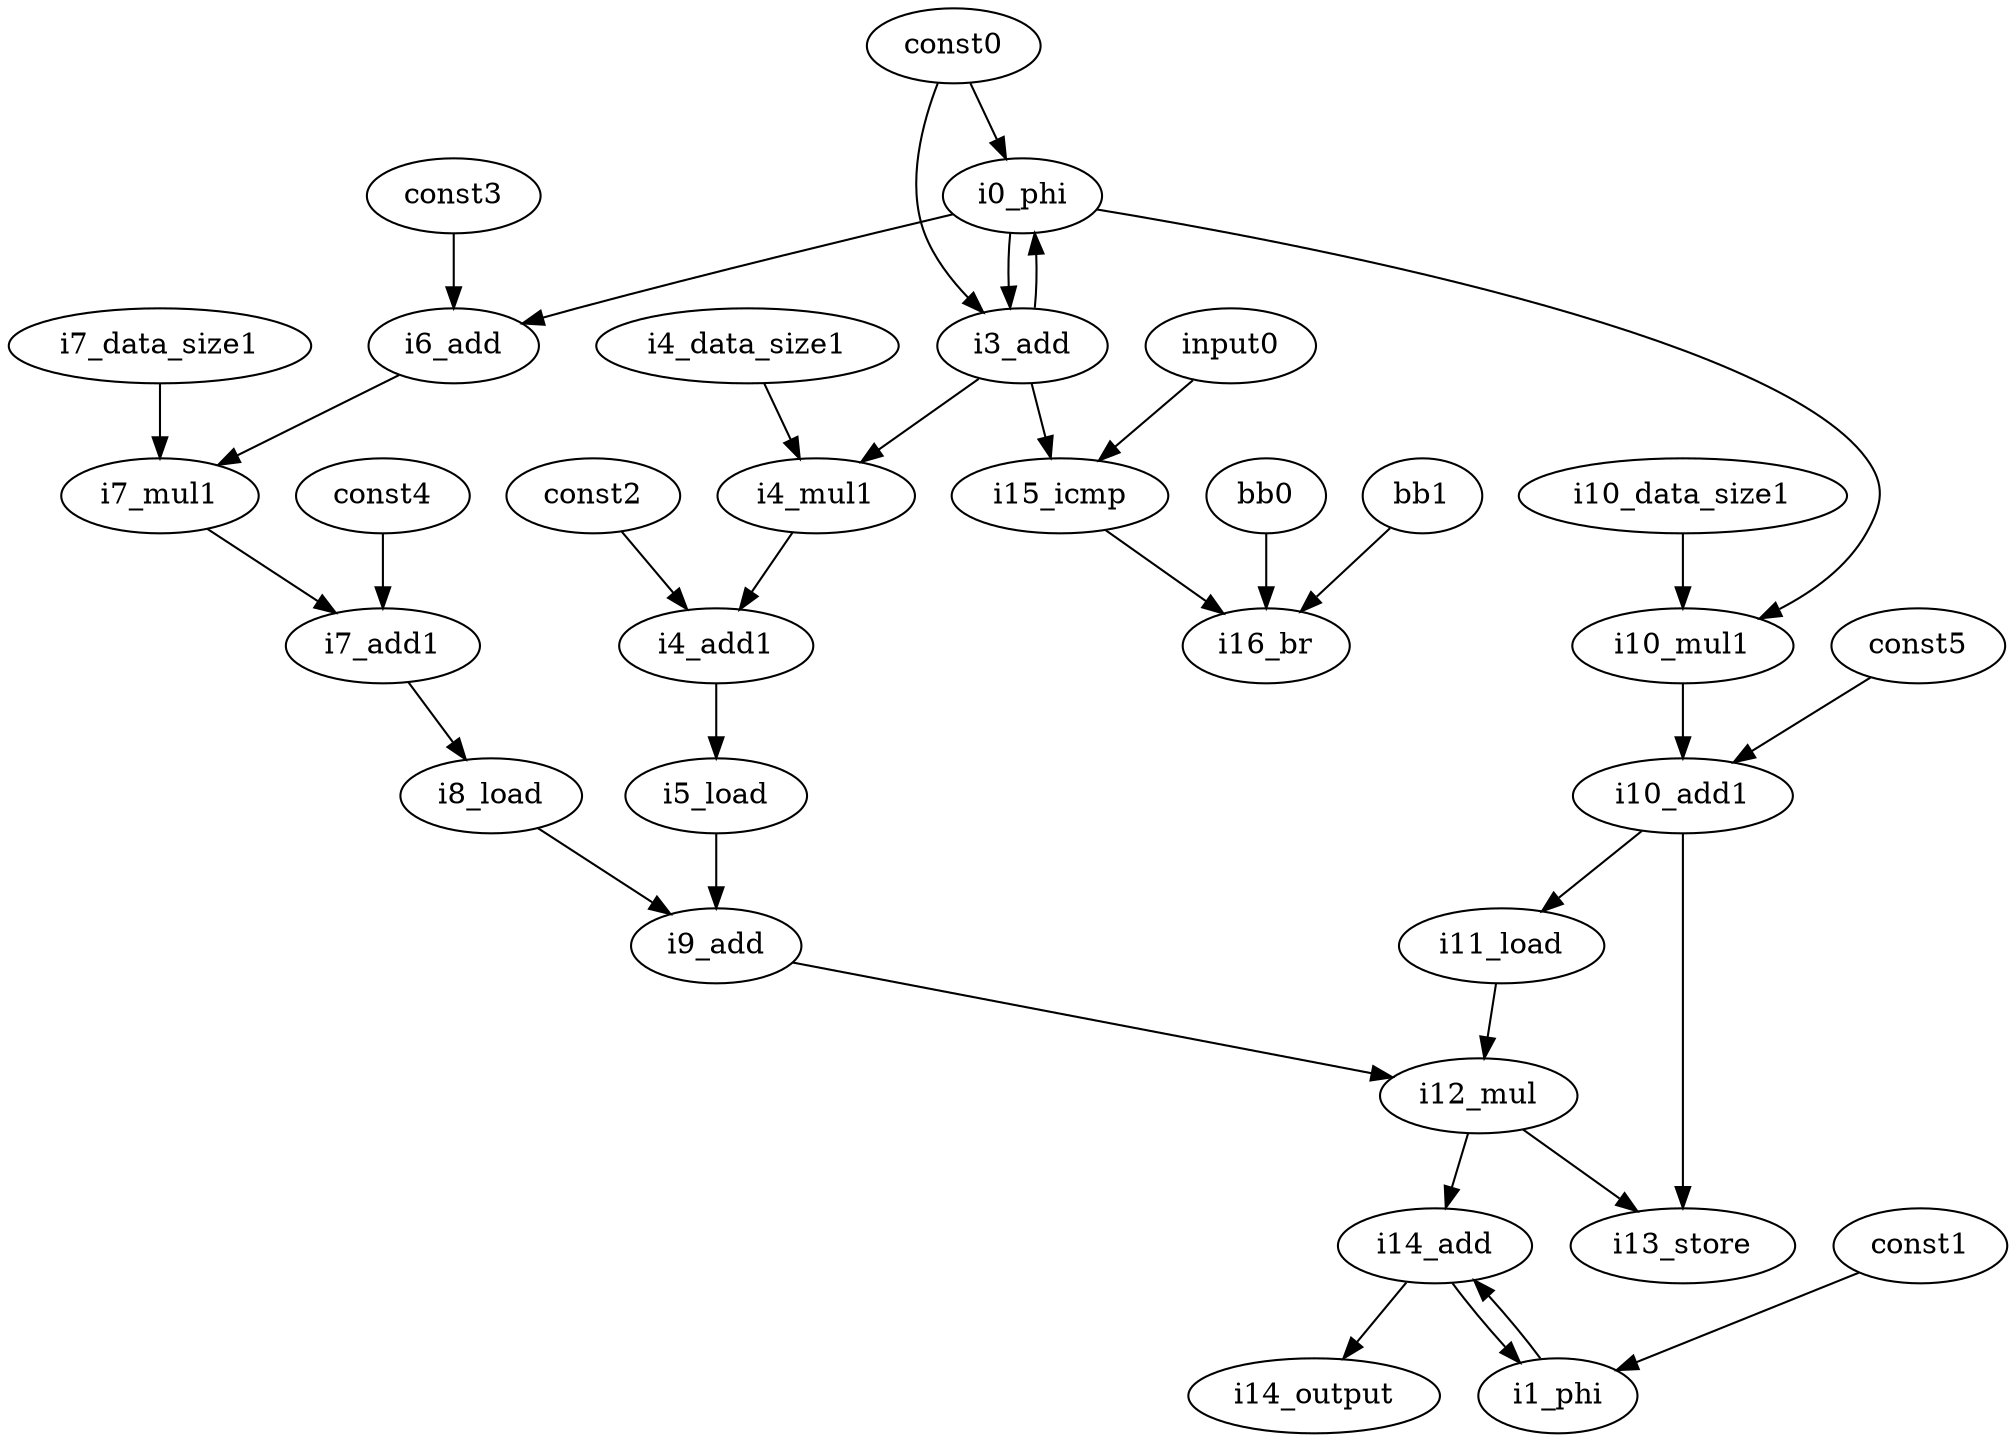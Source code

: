 digraph G {
    const0 [opcode=const, constVal="1"];
    i0_phi [opcode=phi];
    const1 [opcode=const, constVal="0"];
    i1_phi [opcode=phi];
    i3_add [opcode=add];
    const2 [opcode=const, constVal="2560"];
    i4_data_size1 [opcode=const, constVal="4"];
    i4_mul1 [opcode=mul];
    i4_add1 [opcode=add];
    i5_load [opcode=load];
    const3 [opcode=const, constVal="-1"];
    i6_add [opcode=add];
    const4 [opcode=const, constVal="2816"];
    i7_data_size1 [opcode=const, constVal="4"];
    i7_mul1 [opcode=mul];
    i7_add1 [opcode=add];
    i8_load [opcode=load];
    i9_add [opcode=add];
    const5 [opcode=const, constVal="3072"];
    i10_data_size1 [opcode=const, constVal="4"];
    i10_mul1 [opcode=mul];
    i10_add1 [opcode=add];
    i11_load [opcode=load];
    i12_mul [opcode=mul];
    i13_store [opcode=store];
    i14_add [opcode=add];
    input0 [opcode=input];
    i15_icmp [opcode=icmp];
    bb0 [opcode=input];
    bb1 [opcode=input];
    i16_br [opcode=br];
    i14_output [opcode=output];
    const0 -> i0_phi [operand=LHS];
    const0 -> i3_add [operand=any2input];
    i0_phi -> i3_add [operand=any2input];
    i0_phi -> i6_add [operand=any2input];
    i0_phi -> i10_mul1 [operand=any2input];
    const1 -> i1_phi [operand=LHS];
    i1_phi -> i14_add [operand=any2input];
    i3_add -> i0_phi [operand=RHS];
    i3_add -> i4_mul1 [operand=any2input];
    i3_add -> i15_icmp [operand=LHS];
    const2 -> i4_add1 [operand=any2input];
    i4_data_size1 -> i4_mul1 [operand=any2input];
    i4_mul1 -> i4_add1 [operand=any2input];
    i4_add1 -> i5_load [operand=addr];
    i5_load -> i9_add [operand=any2input];
    const3 -> i6_add [operand=any2input];
    i6_add -> i7_mul1 [operand=any2input];
    const4 -> i7_add1 [operand=any2input];
    i7_data_size1 -> i7_mul1 [operand=any2input];
    i7_mul1 -> i7_add1 [operand=any2input];
    i7_add1 -> i8_load [operand=addr];
    i8_load -> i9_add [operand=any2input];
    i9_add -> i12_mul [operand=any2input];
    const5 -> i10_add1 [operand=any2input];
    i10_data_size1 -> i10_mul1 [operand=any2input];
    i10_mul1 -> i10_add1 [operand=any2input];
    i10_add1 -> i11_load [operand=addr];
    i10_add1 -> i13_store [operand=addr];
    i11_load -> i12_mul [operand=any2input];
    i12_mul -> i13_store [operand=data];
    i12_mul -> i14_add [operand=any2input];
    i14_add -> i1_phi [operand=RHS];
    i14_add -> i14_output;
    input0 -> i15_icmp [operand=RHS];
    i15_icmp -> i16_br [operand=branch_cond];
    bb0 -> i16_br [operand=branch_true];
    bb1 -> i16_br [operand=branch_false];
}
